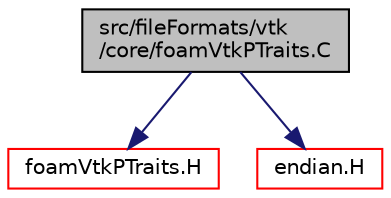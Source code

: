 digraph "src/fileFormats/vtk/core/foamVtkPTraits.C"
{
  bgcolor="transparent";
  edge [fontname="Helvetica",fontsize="10",labelfontname="Helvetica",labelfontsize="10"];
  node [fontname="Helvetica",fontsize="10",shape=record];
  Node1 [label="src/fileFormats/vtk\l/core/foamVtkPTraits.C",height=0.2,width=0.4,color="black", fillcolor="grey75", style="filled" fontcolor="black"];
  Node1 -> Node2 [color="midnightblue",fontsize="10",style="solid",fontname="Helvetica"];
  Node2 [label="foamVtkPTraits.H",height=0.2,width=0.4,color="red",URL="$foamVtkPTraits_8H.html"];
  Node1 -> Node3 [color="midnightblue",fontsize="10",style="solid",fontname="Helvetica"];
  Node3 [label="endian.H",height=0.2,width=0.4,color="red",URL="$endian_8H.html",tooltip="Help with architecture-specific aspects. "];
}
